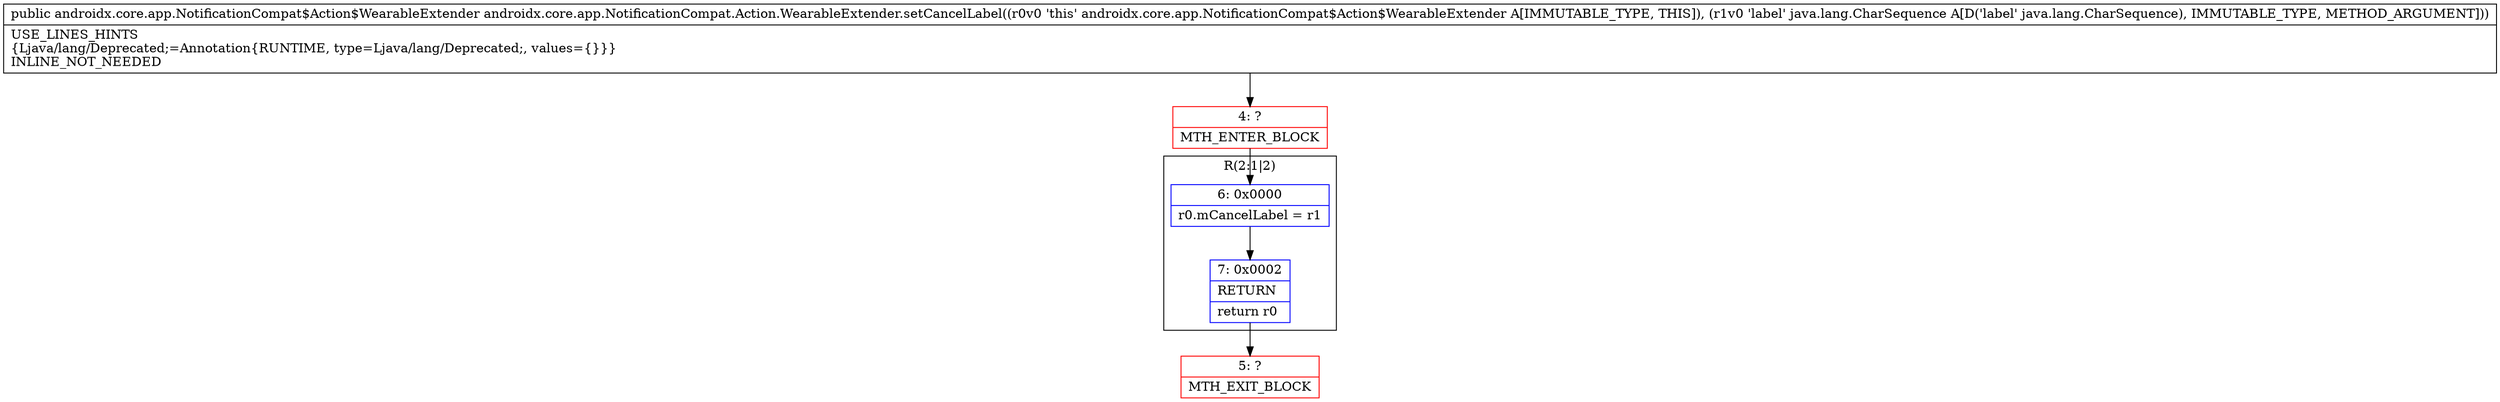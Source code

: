 digraph "CFG forandroidx.core.app.NotificationCompat.Action.WearableExtender.setCancelLabel(Ljava\/lang\/CharSequence;)Landroidx\/core\/app\/NotificationCompat$Action$WearableExtender;" {
subgraph cluster_Region_1595105657 {
label = "R(2:1|2)";
node [shape=record,color=blue];
Node_6 [shape=record,label="{6\:\ 0x0000|r0.mCancelLabel = r1\l}"];
Node_7 [shape=record,label="{7\:\ 0x0002|RETURN\l|return r0\l}"];
}
Node_4 [shape=record,color=red,label="{4\:\ ?|MTH_ENTER_BLOCK\l}"];
Node_5 [shape=record,color=red,label="{5\:\ ?|MTH_EXIT_BLOCK\l}"];
MethodNode[shape=record,label="{public androidx.core.app.NotificationCompat$Action$WearableExtender androidx.core.app.NotificationCompat.Action.WearableExtender.setCancelLabel((r0v0 'this' androidx.core.app.NotificationCompat$Action$WearableExtender A[IMMUTABLE_TYPE, THIS]), (r1v0 'label' java.lang.CharSequence A[D('label' java.lang.CharSequence), IMMUTABLE_TYPE, METHOD_ARGUMENT]))  | USE_LINES_HINTS\l\{Ljava\/lang\/Deprecated;=Annotation\{RUNTIME, type=Ljava\/lang\/Deprecated;, values=\{\}\}\}\lINLINE_NOT_NEEDED\l}"];
MethodNode -> Node_4;Node_6 -> Node_7;
Node_7 -> Node_5;
Node_4 -> Node_6;
}

